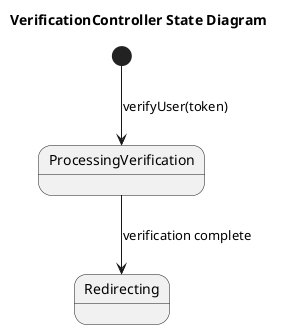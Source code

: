 @startuml
title VerificationController State Diagram

[*] --> ProcessingVerification : verifyUser(token)
ProcessingVerification --> Redirecting : verification complete

@enduml
